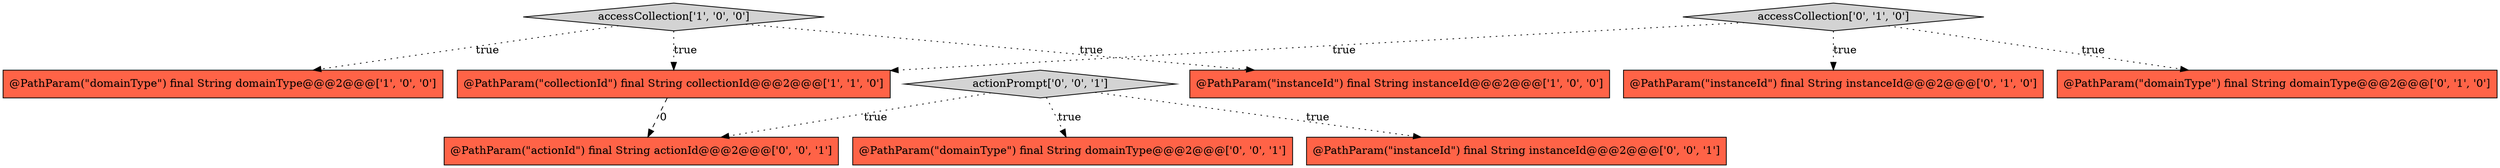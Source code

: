 digraph {
7 [style = filled, label = "actionPrompt['0', '0', '1']", fillcolor = lightgray, shape = diamond image = "AAA0AAABBB3BBB"];
8 [style = filled, label = "@PathParam(\"instanceId\") final String instanceId@@@2@@@['0', '0', '1']", fillcolor = tomato, shape = box image = "AAA0AAABBB3BBB"];
0 [style = filled, label = "accessCollection['1', '0', '0']", fillcolor = lightgray, shape = diamond image = "AAA0AAABBB1BBB"];
3 [style = filled, label = "@PathParam(\"collectionId\") final String collectionId@@@2@@@['1', '1', '0']", fillcolor = tomato, shape = box image = "AAA0AAABBB1BBB"];
5 [style = filled, label = "accessCollection['0', '1', '0']", fillcolor = lightgray, shape = diamond image = "AAA0AAABBB2BBB"];
1 [style = filled, label = "@PathParam(\"instanceId\") final String instanceId@@@2@@@['1', '0', '0']", fillcolor = tomato, shape = box image = "AAA0AAABBB1BBB"];
10 [style = filled, label = "@PathParam(\"actionId\") final String actionId@@@2@@@['0', '0', '1']", fillcolor = tomato, shape = box image = "AAA0AAABBB3BBB"];
9 [style = filled, label = "@PathParam(\"domainType\") final String domainType@@@2@@@['0', '0', '1']", fillcolor = tomato, shape = box image = "AAA0AAABBB3BBB"];
2 [style = filled, label = "@PathParam(\"domainType\") final String domainType@@@2@@@['1', '0', '0']", fillcolor = tomato, shape = box image = "AAA0AAABBB1BBB"];
6 [style = filled, label = "@PathParam(\"instanceId\") final String instanceId@@@2@@@['0', '1', '0']", fillcolor = tomato, shape = box image = "AAA0AAABBB2BBB"];
4 [style = filled, label = "@PathParam(\"domainType\") final String domainType@@@2@@@['0', '1', '0']", fillcolor = tomato, shape = box image = "AAA0AAABBB2BBB"];
5->6 [style = dotted, label="true"];
3->10 [style = dashed, label="0"];
0->3 [style = dotted, label="true"];
0->2 [style = dotted, label="true"];
7->10 [style = dotted, label="true"];
7->9 [style = dotted, label="true"];
5->3 [style = dotted, label="true"];
7->8 [style = dotted, label="true"];
5->4 [style = dotted, label="true"];
0->1 [style = dotted, label="true"];
}

